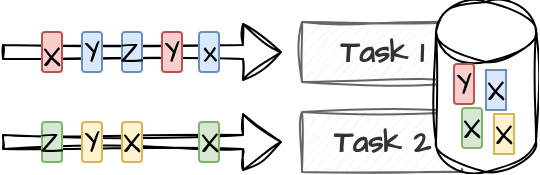 <mxfile version="22.0.0" type="device">
  <diagram name="Page-1" id="oLa2Ue3eT1LLGDNG7kDg">
    <mxGraphModel dx="1036" dy="606" grid="1" gridSize="10" guides="1" tooltips="1" connect="1" arrows="1" fold="1" page="1" pageScale="1" pageWidth="827" pageHeight="1169" math="0" shadow="0">
      <root>
        <mxCell id="0" />
        <mxCell id="1" parent="0" />
        <mxCell id="4R5jo-RzF8fs_wDC410D-2" value="" style="shape=flexArrow;endArrow=classic;html=1;rounded=0;sketch=1;hachureGap=4;jiggle=2;curveFitting=1;fontFamily=Architects Daughter;fontSource=https%3A%2F%2Ffonts.googleapis.com%2Fcss%3Ffamily%3DArchitects%2BDaughter;fontSize=16;entryX=0;entryY=0.5;entryDx=0;entryDy=0;width=7;" parent="1" edge="1">
          <mxGeometry width="50" height="50" relative="1" as="geometry">
            <mxPoint x="90" y="185" as="sourcePoint" />
            <mxPoint x="230" y="185" as="targetPoint" />
          </mxGeometry>
        </mxCell>
        <mxCell id="4R5jo-RzF8fs_wDC410D-3" value="" style="group" parent="1" vertex="1" connectable="0">
          <mxGeometry x="110" y="175" width="88.5" height="20" as="geometry" />
        </mxCell>
        <mxCell id="4R5jo-RzF8fs_wDC410D-4" value="Y" style="rounded=1;whiteSpace=wrap;html=1;hachureGap=4;fontFamily=Architects Daughter;fontSource=https%3A%2F%2Ffonts.googleapis.com%2Fcss%3Ffamily%3DArchitects%2BDaughter;fontSize=15;fillColor=#dae8fc;strokeColor=#6c8ebf;" parent="4R5jo-RzF8fs_wDC410D-3" vertex="1">
          <mxGeometry x="20" width="10" height="20" as="geometry" />
        </mxCell>
        <mxCell id="4R5jo-RzF8fs_wDC410D-5" value="Z" style="rounded=1;whiteSpace=wrap;html=1;hachureGap=4;fontFamily=Architects Daughter;fontSource=https%3A%2F%2Ffonts.googleapis.com%2Fcss%3Ffamily%3DArchitects%2BDaughter;fontSize=15;fillColor=#dae8fc;strokeColor=#6c8ebf;" parent="4R5jo-RzF8fs_wDC410D-3" vertex="1">
          <mxGeometry x="40" width="10" height="20" as="geometry" />
        </mxCell>
        <mxCell id="4R5jo-RzF8fs_wDC410D-6" value="Y" style="rounded=1;whiteSpace=wrap;html=1;hachureGap=4;fontFamily=Architects Daughter;fontSource=https%3A%2F%2Ffonts.googleapis.com%2Fcss%3Ffamily%3DArchitects%2BDaughter;fontSize=15;fillColor=#f8cecc;strokeColor=#b85450;" parent="4R5jo-RzF8fs_wDC410D-3" vertex="1">
          <mxGeometry x="60" width="10" height="20" as="geometry" />
        </mxCell>
        <mxCell id="4R5jo-RzF8fs_wDC410D-7" value="&lt;font style=&quot;font-size: 15px;&quot;&gt;X&lt;/font&gt;" style="rounded=1;whiteSpace=wrap;html=1;hachureGap=4;fontFamily=Architects Daughter;fontSource=https%3A%2F%2Ffonts.googleapis.com%2Fcss%3Ffamily%3DArchitects%2BDaughter;fontSize=20;fillColor=#f8cecc;strokeColor=#b85450;" parent="4R5jo-RzF8fs_wDC410D-3" vertex="1">
          <mxGeometry width="10" height="20" as="geometry" />
        </mxCell>
        <mxCell id="4R5jo-RzF8fs_wDC410D-8" value="x" style="rounded=1;whiteSpace=wrap;html=1;hachureGap=4;fontFamily=Architects Daughter;fontSource=https%3A%2F%2Ffonts.googleapis.com%2Fcss%3Ffamily%3DArchitects%2BDaughter;fontSize=15;fillColor=#dae8fc;strokeColor=#6c8ebf;" parent="4R5jo-RzF8fs_wDC410D-3" vertex="1">
          <mxGeometry x="78.5" width="10" height="20" as="geometry" />
        </mxCell>
        <mxCell id="edcs40bPUSnlSuQE0jbe-1" value="" style="shape=flexArrow;endArrow=classic;html=1;rounded=0;sketch=1;hachureGap=4;jiggle=2;curveFitting=1;fontFamily=Architects Daughter;fontSource=https%3A%2F%2Ffonts.googleapis.com%2Fcss%3Ffamily%3DArchitects%2BDaughter;fontSize=16;entryX=0;entryY=0.5;entryDx=0;entryDy=0;width=7;" parent="1" edge="1">
          <mxGeometry width="50" height="50" relative="1" as="geometry">
            <mxPoint x="90" y="230" as="sourcePoint" />
            <mxPoint x="230" y="230" as="targetPoint" />
          </mxGeometry>
        </mxCell>
        <mxCell id="edcs40bPUSnlSuQE0jbe-2" value="" style="group" parent="1" vertex="1" connectable="0">
          <mxGeometry x="110" y="220" width="88.5" height="20" as="geometry" />
        </mxCell>
        <mxCell id="edcs40bPUSnlSuQE0jbe-3" value="Y" style="rounded=1;whiteSpace=wrap;html=1;hachureGap=4;fontFamily=Architects Daughter;fontSource=https%3A%2F%2Ffonts.googleapis.com%2Fcss%3Ffamily%3DArchitects%2BDaughter;fontSize=15;fillColor=#fff2cc;strokeColor=#d6b656;" parent="edcs40bPUSnlSuQE0jbe-2" vertex="1">
          <mxGeometry x="20" width="10" height="20" as="geometry" />
        </mxCell>
        <mxCell id="edcs40bPUSnlSuQE0jbe-4" value="X" style="rounded=1;whiteSpace=wrap;html=1;hachureGap=4;fontFamily=Architects Daughter;fontSource=https%3A%2F%2Ffonts.googleapis.com%2Fcss%3Ffamily%3DArchitects%2BDaughter;fontSize=15;fillColor=#fff2cc;strokeColor=#d6b656;" parent="edcs40bPUSnlSuQE0jbe-2" vertex="1">
          <mxGeometry x="40" width="10" height="20" as="geometry" />
        </mxCell>
        <mxCell id="edcs40bPUSnlSuQE0jbe-6" value="Z" style="rounded=1;whiteSpace=wrap;html=1;hachureGap=4;fontFamily=Architects Daughter;fontSource=https%3A%2F%2Ffonts.googleapis.com%2Fcss%3Ffamily%3DArchitects%2BDaughter;fontSize=15;fillColor=#d5e8d4;strokeColor=#82b366;" parent="edcs40bPUSnlSuQE0jbe-2" vertex="1">
          <mxGeometry width="10" height="20" as="geometry" />
        </mxCell>
        <mxCell id="edcs40bPUSnlSuQE0jbe-7" value="X" style="rounded=1;whiteSpace=wrap;html=1;hachureGap=4;fontFamily=Architects Daughter;fontSource=https%3A%2F%2Ffonts.googleapis.com%2Fcss%3Ffamily%3DArchitects%2BDaughter;fontSize=15;fillColor=#d5e8d4;strokeColor=#82b366;" parent="edcs40bPUSnlSuQE0jbe-2" vertex="1">
          <mxGeometry x="78.5" width="10" height="20" as="geometry" />
        </mxCell>
        <mxCell id="edcs40bPUSnlSuQE0jbe-8" value="&lt;b style=&quot;font-size: 15px;&quot;&gt;Task 1&lt;/b&gt;" style="rounded=0;whiteSpace=wrap;html=1;sketch=1;hachureGap=4;jiggle=2;curveFitting=1;fontFamily=Architects Daughter;fontSource=https%3A%2F%2Ffonts.googleapis.com%2Fcss%3Ffamily%3DArchitects%2BDaughter;fontSize=15;fillColor=#f5f5f5;fontColor=#333333;strokeColor=#666666;" parent="1" vertex="1">
          <mxGeometry x="240" y="170" width="80" height="30" as="geometry" />
        </mxCell>
        <mxCell id="edcs40bPUSnlSuQE0jbe-10" value="&lt;b style=&quot;font-size: 15px;&quot;&gt;Task 2&lt;/b&gt;" style="rounded=0;whiteSpace=wrap;html=1;sketch=1;hachureGap=4;jiggle=2;curveFitting=1;fontFamily=Architects Daughter;fontSource=https%3A%2F%2Ffonts.googleapis.com%2Fcss%3Ffamily%3DArchitects%2BDaughter;fontSize=15;fillColor=#f5f5f5;fontColor=#333333;strokeColor=#666666;" parent="1" vertex="1">
          <mxGeometry x="240" y="215" width="80" height="30" as="geometry" />
        </mxCell>
        <mxCell id="C-P8qrDwUmCRda345RJ--6" value="" style="shape=cylinder3;whiteSpace=wrap;html=1;boundedLbl=1;backgroundOutline=1;size=15;sketch=1;hachureGap=4;jiggle=2;curveFitting=1;fontFamily=Architects Daughter;fontSource=https%3A%2F%2Ffonts.googleapis.com%2Fcss%3Ffamily%3DArchitects%2BDaughter;fontSize=20;" vertex="1" parent="1">
          <mxGeometry x="307" y="160" width="50" height="85" as="geometry" />
        </mxCell>
        <mxCell id="C-P8qrDwUmCRda345RJ--7" value="Y" style="rounded=1;whiteSpace=wrap;html=1;hachureGap=4;fontFamily=Architects Daughter;fontSource=https%3A%2F%2Ffonts.googleapis.com%2Fcss%3Ffamily%3DArchitects%2BDaughter;fontSize=15;fillColor=#f8cecc;strokeColor=#b85450;" vertex="1" parent="1">
          <mxGeometry x="316" y="191" width="10" height="20" as="geometry" />
        </mxCell>
        <mxCell id="C-P8qrDwUmCRda345RJ--8" value="X" style="rounded=1;whiteSpace=wrap;html=1;hachureGap=4;fontFamily=Architects Daughter;fontSource=https%3A%2F%2Ffonts.googleapis.com%2Fcss%3Ffamily%3DArchitects%2BDaughter;fontSize=15;fillColor=#dae8fc;strokeColor=#6c8ebf;arcSize=0;" vertex="1" parent="1">
          <mxGeometry x="332" y="194" width="10" height="20" as="geometry" />
        </mxCell>
        <mxCell id="C-P8qrDwUmCRda345RJ--2" value="X" style="rounded=1;whiteSpace=wrap;html=1;hachureGap=4;fontFamily=Architects Daughter;fontSource=https%3A%2F%2Ffonts.googleapis.com%2Fcss%3Ffamily%3DArchitects%2BDaughter;fontSize=15;fillColor=#d5e8d4;strokeColor=#82b366;" vertex="1" parent="1">
          <mxGeometry x="320" y="213" width="10" height="20" as="geometry" />
        </mxCell>
        <mxCell id="C-P8qrDwUmCRda345RJ--3" value="X" style="rounded=1;whiteSpace=wrap;html=1;hachureGap=4;fontFamily=Architects Daughter;fontSource=https%3A%2F%2Ffonts.googleapis.com%2Fcss%3Ffamily%3DArchitects%2BDaughter;fontSize=15;fillColor=#fff2cc;strokeColor=#d6b656;arcSize=0;" vertex="1" parent="1">
          <mxGeometry x="336" y="216" width="10" height="20" as="geometry" />
        </mxCell>
      </root>
    </mxGraphModel>
  </diagram>
</mxfile>
